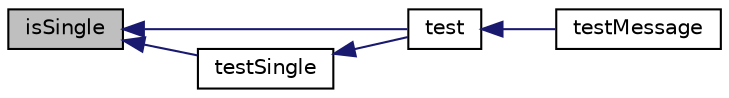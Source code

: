 digraph "isSingle"
{
  edge [fontname="Helvetica",fontsize="10",labelfontname="Helvetica",labelfontsize="10"];
  node [fontname="Helvetica",fontsize="10",shape=record];
  rankdir="LR";
  Node1 [label="isSingle",height=0.2,width=0.4,color="black", fillcolor="grey75", style="filled" fontcolor="black"];
  Node1 -> Node2 [dir="back",color="midnightblue",fontsize="10",style="solid",fontname="Helvetica"];
  Node2 [label="test",height=0.2,width=0.4,color="black", fillcolor="white", style="filled",URL="$class_field_expectation.html#ae44e91fd7374c9eba4aa26c28454e4c8"];
  Node2 -> Node3 [dir="back",color="midnightblue",fontsize="10",style="solid",fontname="Helvetica"];
  Node3 [label="testMessage",height=0.2,width=0.4,color="black", fillcolor="white", style="filled",URL="$class_field_expectation.html#a4261cc878f60ae0a7a6058111d3fb767"];
  Node1 -> Node4 [dir="back",color="midnightblue",fontsize="10",style="solid",fontname="Helvetica"];
  Node4 [label="testSingle",height=0.2,width=0.4,color="black", fillcolor="white", style="filled",URL="$class_field_expectation.html#a9b8426d6efe6d0b8b79c55a628c507a9"];
  Node4 -> Node2 [dir="back",color="midnightblue",fontsize="10",style="solid",fontname="Helvetica"];
}
